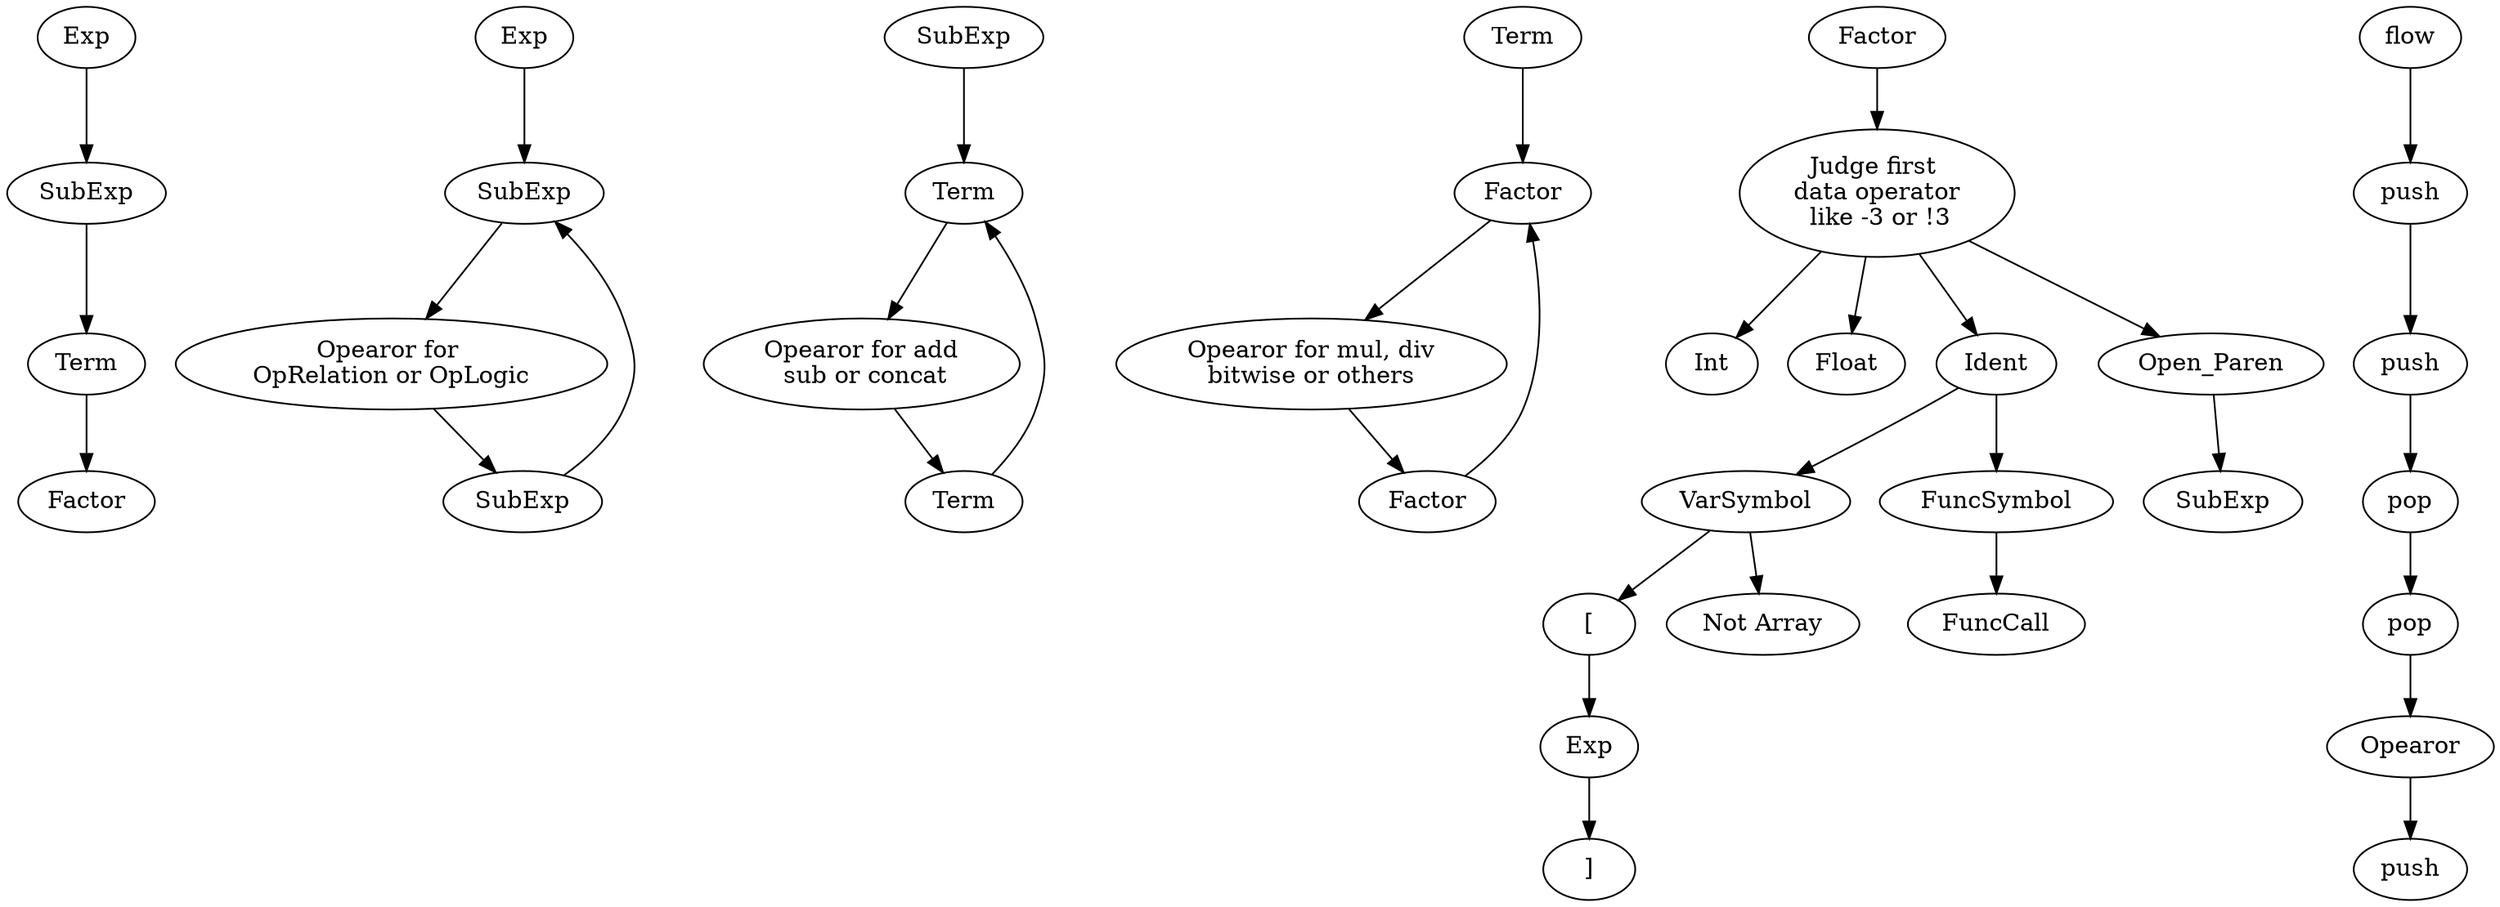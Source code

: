 digraph TotalG{
	node1[label=Exp];
	node2[label=SubExp];
	node3[label=Term];
	node4[label=Factor];
	node1->node2;node2->node3;node3->node4;

	node18[label=Exp];
	node19[label=SubExp];
	node20[label="Opearor for \nOpRelation or OpLogic"];
	node21[label=SubExp];
	node18->node19;
	node19->node20;
	node20->node21;
	node21->node19;

	node14[label=SubExp];
	node15[label=Term];
	node16[label="Opearor for add\n sub or concat"];
	node17[label=Term];
	node14->node15;
	node15->node16;
	node16->node17;
	node17->node15;

	node51[label=Term];
	node5[label=Factor];
	node6[label="Opearor for mul, div\nbitwise or others"];
	node7[label=Factor];
	node51->node5;
	node5->node6;
	node6->node7;
	node7->node5;

	node8[label=Factor];
	node29[label="Judge first \ndata operator\n like -3 or !3"]
	node9[label=Int];
	node10[label=Float];
	node11[label=Ident];
	node12[label=Open_Paren];
	node13[label=SubExp];
	node34[label=VarSymbol];
	node35[label=FuncSymbol];
	node30[label="["];
	node31[label=Exp];
	node32[label="]"];
	node33[label="Not Array"];
	node36[label=FuncCall];

	node8->node29;
	node29->{node9;node10;node11;node12};
	node12->node13;
	node11->{node34;node35};
	node34->{node30;node33};
	node30->node31;
	node31->node32;
	node35->node36;

	node22[label=flow];
	node23[label=push];
	node24[label=push];
	node25[label=pop];
	node26[label=pop];
	node27[label=Opearor];
	node28[label=push];
	node22->node23->node24->node25->node26->node27->node28;
}